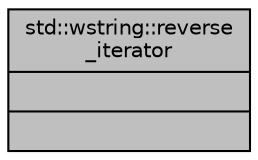 digraph "std::wstring::reverse_iterator"
{
  edge [fontname="Helvetica",fontsize="10",labelfontname="Helvetica",labelfontsize="10"];
  node [fontname="Helvetica",fontsize="10",shape=record];
  Node800 [label="{std::wstring::reverse\l_iterator\n||}",height=0.2,width=0.4,color="black", fillcolor="grey75", style="filled", fontcolor="black"];
}

